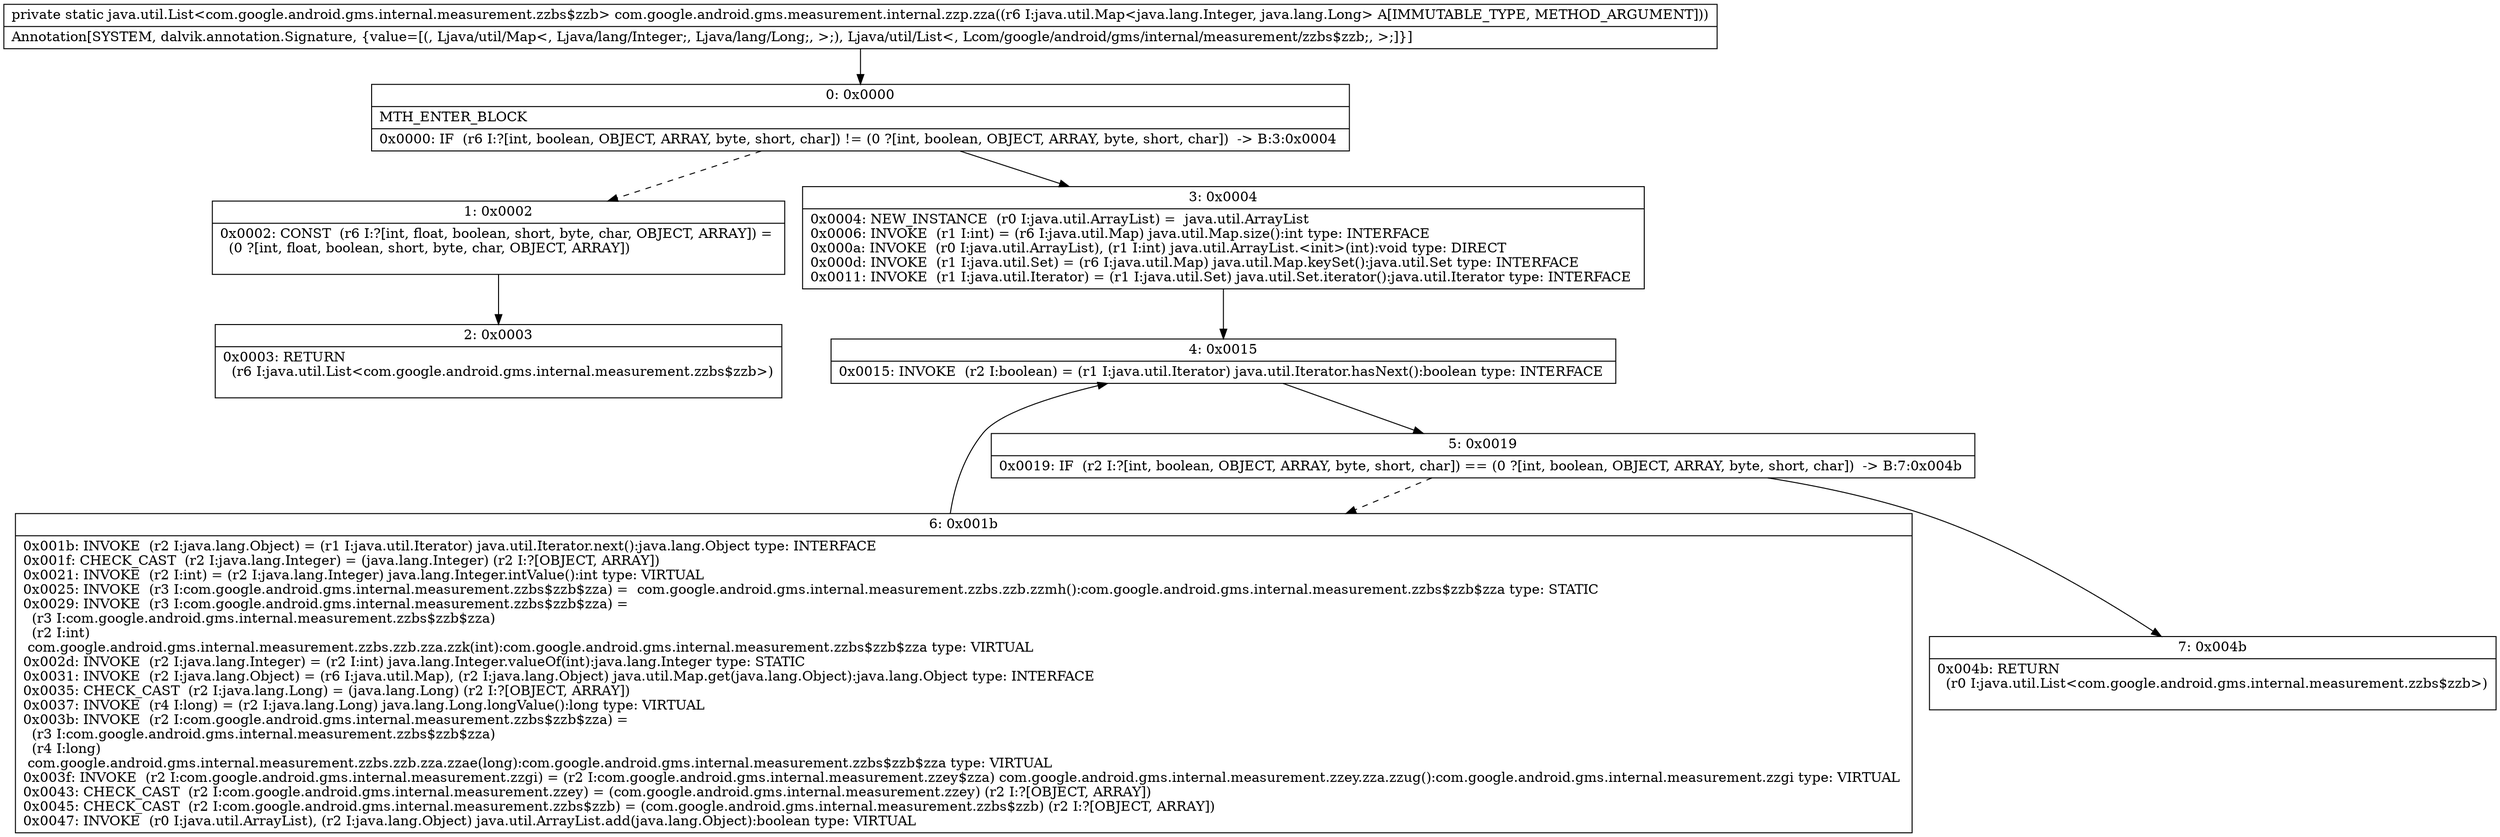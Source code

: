 digraph "CFG forcom.google.android.gms.measurement.internal.zzp.zza(Ljava\/util\/Map;)Ljava\/util\/List;" {
Node_0 [shape=record,label="{0\:\ 0x0000|MTH_ENTER_BLOCK\l|0x0000: IF  (r6 I:?[int, boolean, OBJECT, ARRAY, byte, short, char]) != (0 ?[int, boolean, OBJECT, ARRAY, byte, short, char])  \-\> B:3:0x0004 \l}"];
Node_1 [shape=record,label="{1\:\ 0x0002|0x0002: CONST  (r6 I:?[int, float, boolean, short, byte, char, OBJECT, ARRAY]) = \l  (0 ?[int, float, boolean, short, byte, char, OBJECT, ARRAY])\l \l}"];
Node_2 [shape=record,label="{2\:\ 0x0003|0x0003: RETURN  \l  (r6 I:java.util.List\<com.google.android.gms.internal.measurement.zzbs$zzb\>)\l \l}"];
Node_3 [shape=record,label="{3\:\ 0x0004|0x0004: NEW_INSTANCE  (r0 I:java.util.ArrayList) =  java.util.ArrayList \l0x0006: INVOKE  (r1 I:int) = (r6 I:java.util.Map) java.util.Map.size():int type: INTERFACE \l0x000a: INVOKE  (r0 I:java.util.ArrayList), (r1 I:int) java.util.ArrayList.\<init\>(int):void type: DIRECT \l0x000d: INVOKE  (r1 I:java.util.Set) = (r6 I:java.util.Map) java.util.Map.keySet():java.util.Set type: INTERFACE \l0x0011: INVOKE  (r1 I:java.util.Iterator) = (r1 I:java.util.Set) java.util.Set.iterator():java.util.Iterator type: INTERFACE \l}"];
Node_4 [shape=record,label="{4\:\ 0x0015|0x0015: INVOKE  (r2 I:boolean) = (r1 I:java.util.Iterator) java.util.Iterator.hasNext():boolean type: INTERFACE \l}"];
Node_5 [shape=record,label="{5\:\ 0x0019|0x0019: IF  (r2 I:?[int, boolean, OBJECT, ARRAY, byte, short, char]) == (0 ?[int, boolean, OBJECT, ARRAY, byte, short, char])  \-\> B:7:0x004b \l}"];
Node_6 [shape=record,label="{6\:\ 0x001b|0x001b: INVOKE  (r2 I:java.lang.Object) = (r1 I:java.util.Iterator) java.util.Iterator.next():java.lang.Object type: INTERFACE \l0x001f: CHECK_CAST  (r2 I:java.lang.Integer) = (java.lang.Integer) (r2 I:?[OBJECT, ARRAY]) \l0x0021: INVOKE  (r2 I:int) = (r2 I:java.lang.Integer) java.lang.Integer.intValue():int type: VIRTUAL \l0x0025: INVOKE  (r3 I:com.google.android.gms.internal.measurement.zzbs$zzb$zza) =  com.google.android.gms.internal.measurement.zzbs.zzb.zzmh():com.google.android.gms.internal.measurement.zzbs$zzb$zza type: STATIC \l0x0029: INVOKE  (r3 I:com.google.android.gms.internal.measurement.zzbs$zzb$zza) = \l  (r3 I:com.google.android.gms.internal.measurement.zzbs$zzb$zza)\l  (r2 I:int)\l com.google.android.gms.internal.measurement.zzbs.zzb.zza.zzk(int):com.google.android.gms.internal.measurement.zzbs$zzb$zza type: VIRTUAL \l0x002d: INVOKE  (r2 I:java.lang.Integer) = (r2 I:int) java.lang.Integer.valueOf(int):java.lang.Integer type: STATIC \l0x0031: INVOKE  (r2 I:java.lang.Object) = (r6 I:java.util.Map), (r2 I:java.lang.Object) java.util.Map.get(java.lang.Object):java.lang.Object type: INTERFACE \l0x0035: CHECK_CAST  (r2 I:java.lang.Long) = (java.lang.Long) (r2 I:?[OBJECT, ARRAY]) \l0x0037: INVOKE  (r4 I:long) = (r2 I:java.lang.Long) java.lang.Long.longValue():long type: VIRTUAL \l0x003b: INVOKE  (r2 I:com.google.android.gms.internal.measurement.zzbs$zzb$zza) = \l  (r3 I:com.google.android.gms.internal.measurement.zzbs$zzb$zza)\l  (r4 I:long)\l com.google.android.gms.internal.measurement.zzbs.zzb.zza.zzae(long):com.google.android.gms.internal.measurement.zzbs$zzb$zza type: VIRTUAL \l0x003f: INVOKE  (r2 I:com.google.android.gms.internal.measurement.zzgi) = (r2 I:com.google.android.gms.internal.measurement.zzey$zza) com.google.android.gms.internal.measurement.zzey.zza.zzug():com.google.android.gms.internal.measurement.zzgi type: VIRTUAL \l0x0043: CHECK_CAST  (r2 I:com.google.android.gms.internal.measurement.zzey) = (com.google.android.gms.internal.measurement.zzey) (r2 I:?[OBJECT, ARRAY]) \l0x0045: CHECK_CAST  (r2 I:com.google.android.gms.internal.measurement.zzbs$zzb) = (com.google.android.gms.internal.measurement.zzbs$zzb) (r2 I:?[OBJECT, ARRAY]) \l0x0047: INVOKE  (r0 I:java.util.ArrayList), (r2 I:java.lang.Object) java.util.ArrayList.add(java.lang.Object):boolean type: VIRTUAL \l}"];
Node_7 [shape=record,label="{7\:\ 0x004b|0x004b: RETURN  \l  (r0 I:java.util.List\<com.google.android.gms.internal.measurement.zzbs$zzb\>)\l \l}"];
MethodNode[shape=record,label="{private static java.util.List\<com.google.android.gms.internal.measurement.zzbs$zzb\> com.google.android.gms.measurement.internal.zzp.zza((r6 I:java.util.Map\<java.lang.Integer, java.lang.Long\> A[IMMUTABLE_TYPE, METHOD_ARGUMENT]))  | Annotation[SYSTEM, dalvik.annotation.Signature, \{value=[(, Ljava\/util\/Map\<, Ljava\/lang\/Integer;, Ljava\/lang\/Long;, \>;), Ljava\/util\/List\<, Lcom\/google\/android\/gms\/internal\/measurement\/zzbs$zzb;, \>;]\}]\l}"];
MethodNode -> Node_0;
Node_0 -> Node_1[style=dashed];
Node_0 -> Node_3;
Node_1 -> Node_2;
Node_3 -> Node_4;
Node_4 -> Node_5;
Node_5 -> Node_6[style=dashed];
Node_5 -> Node_7;
Node_6 -> Node_4;
}

